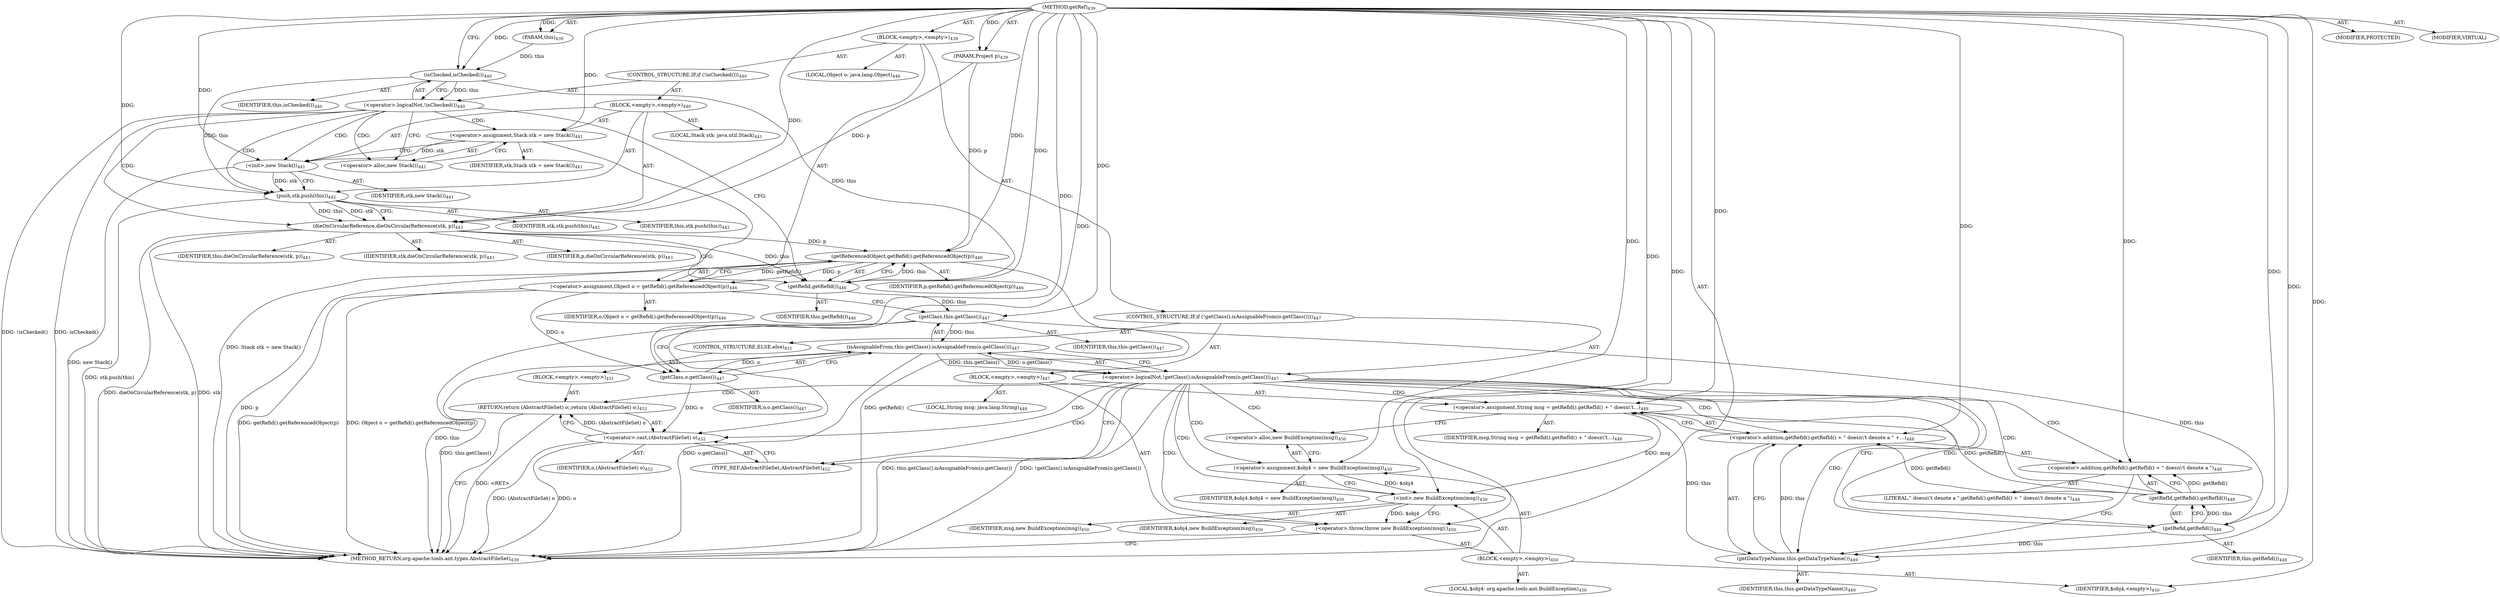 digraph "getRef" {  
"111669149718" [label = <(METHOD,getRef)<SUB>439</SUB>> ]
"115964117012" [label = <(PARAM,this)<SUB>439</SUB>> ]
"115964117057" [label = <(PARAM,Project p)<SUB>439</SUB>> ]
"25769803835" [label = <(BLOCK,&lt;empty&gt;,&lt;empty&gt;)<SUB>439</SUB>> ]
"47244640289" [label = <(CONTROL_STRUCTURE,IF,if (!isChecked()))<SUB>440</SUB>> ]
"30064771353" [label = <(&lt;operator&gt;.logicalNot,!isChecked())<SUB>440</SUB>> ]
"30064771354" [label = <(isChecked,isChecked())<SUB>440</SUB>> ]
"68719476790" [label = <(IDENTIFIER,this,isChecked())<SUB>440</SUB>> ]
"25769803836" [label = <(BLOCK,&lt;empty&gt;,&lt;empty&gt;)<SUB>440</SUB>> ]
"94489280530" [label = <(LOCAL,Stack stk: java.util.Stack)<SUB>441</SUB>> ]
"30064771355" [label = <(&lt;operator&gt;.assignment,Stack stk = new Stack())<SUB>441</SUB>> ]
"68719476998" [label = <(IDENTIFIER,stk,Stack stk = new Stack())<SUB>441</SUB>> ]
"30064771356" [label = <(&lt;operator&gt;.alloc,new Stack())<SUB>441</SUB>> ]
"30064771357" [label = <(&lt;init&gt;,new Stack())<SUB>441</SUB>> ]
"68719476999" [label = <(IDENTIFIER,stk,new Stack())<SUB>441</SUB>> ]
"30064771358" [label = <(push,stk.push(this))<SUB>442</SUB>> ]
"68719477000" [label = <(IDENTIFIER,stk,stk.push(this))<SUB>442</SUB>> ]
"68719476791" [label = <(IDENTIFIER,this,stk.push(this))<SUB>442</SUB>> ]
"30064771359" [label = <(dieOnCircularReference,dieOnCircularReference(stk, p))<SUB>443</SUB>> ]
"68719476792" [label = <(IDENTIFIER,this,dieOnCircularReference(stk, p))<SUB>443</SUB>> ]
"68719477001" [label = <(IDENTIFIER,stk,dieOnCircularReference(stk, p))<SUB>443</SUB>> ]
"68719477002" [label = <(IDENTIFIER,p,dieOnCircularReference(stk, p))<SUB>443</SUB>> ]
"94489280531" [label = <(LOCAL,Object o: java.lang.Object)<SUB>446</SUB>> ]
"30064771360" [label = <(&lt;operator&gt;.assignment,Object o = getRefid().getReferencedObject(p))<SUB>446</SUB>> ]
"68719477003" [label = <(IDENTIFIER,o,Object o = getRefid().getReferencedObject(p))<SUB>446</SUB>> ]
"30064771361" [label = <(getReferencedObject,getRefid().getReferencedObject(p))<SUB>446</SUB>> ]
"30064771362" [label = <(getRefid,getRefid())<SUB>446</SUB>> ]
"68719476793" [label = <(IDENTIFIER,this,getRefid())<SUB>446</SUB>> ]
"68719477004" [label = <(IDENTIFIER,p,getRefid().getReferencedObject(p))<SUB>446</SUB>> ]
"47244640290" [label = <(CONTROL_STRUCTURE,IF,if (!getClass().isAssignableFrom(o.getClass())))<SUB>447</SUB>> ]
"30064771363" [label = <(&lt;operator&gt;.logicalNot,!getClass().isAssignableFrom(o.getClass()))<SUB>447</SUB>> ]
"30064771364" [label = <(isAssignableFrom,this.getClass().isAssignableFrom(o.getClass()))<SUB>447</SUB>> ]
"30064771365" [label = <(getClass,this.getClass())<SUB>447</SUB>> ]
"68719476794" [label = <(IDENTIFIER,this,this.getClass())<SUB>447</SUB>> ]
"30064771366" [label = <(getClass,o.getClass())<SUB>447</SUB>> ]
"68719477005" [label = <(IDENTIFIER,o,o.getClass())<SUB>447</SUB>> ]
"25769803837" [label = <(BLOCK,&lt;empty&gt;,&lt;empty&gt;)<SUB>447</SUB>> ]
"94489280532" [label = <(LOCAL,String msg: java.lang.String)<SUB>448</SUB>> ]
"30064771367" [label = <(&lt;operator&gt;.assignment,String msg = getRefid().getRefId() + &quot; doesn\'t...)<SUB>448</SUB>> ]
"68719477006" [label = <(IDENTIFIER,msg,String msg = getRefid().getRefId() + &quot; doesn\'t...)<SUB>448</SUB>> ]
"30064771368" [label = <(&lt;operator&gt;.addition,getRefid().getRefId() + &quot; doesn\'t denote a &quot; +...)<SUB>448</SUB>> ]
"30064771369" [label = <(&lt;operator&gt;.addition,getRefid().getRefId() + &quot; doesn\'t denote a &quot;)<SUB>448</SUB>> ]
"30064771370" [label = <(getRefId,getRefid().getRefId())<SUB>448</SUB>> ]
"30064771371" [label = <(getRefid,getRefid())<SUB>448</SUB>> ]
"68719476795" [label = <(IDENTIFIER,this,getRefid())<SUB>448</SUB>> ]
"90194313237" [label = <(LITERAL,&quot; doesn\'t denote a &quot;,getRefid().getRefId() + &quot; doesn\'t denote a &quot;)<SUB>448</SUB>> ]
"30064771372" [label = <(getDataTypeName,this.getDataTypeName())<SUB>449</SUB>> ]
"68719476796" [label = <(IDENTIFIER,this,this.getDataTypeName())<SUB>449</SUB>> ]
"30064771373" [label = <(&lt;operator&gt;.throw,throw new BuildException(msg);)<SUB>450</SUB>> ]
"25769803838" [label = <(BLOCK,&lt;empty&gt;,&lt;empty&gt;)<SUB>450</SUB>> ]
"94489280533" [label = <(LOCAL,$obj4: org.apache.tools.ant.BuildException)<SUB>450</SUB>> ]
"30064771374" [label = <(&lt;operator&gt;.assignment,$obj4 = new BuildException(msg))<SUB>450</SUB>> ]
"68719477007" [label = <(IDENTIFIER,$obj4,$obj4 = new BuildException(msg))<SUB>450</SUB>> ]
"30064771375" [label = <(&lt;operator&gt;.alloc,new BuildException(msg))<SUB>450</SUB>> ]
"30064771376" [label = <(&lt;init&gt;,new BuildException(msg))<SUB>450</SUB>> ]
"68719477008" [label = <(IDENTIFIER,$obj4,new BuildException(msg))<SUB>450</SUB>> ]
"68719477009" [label = <(IDENTIFIER,msg,new BuildException(msg))<SUB>450</SUB>> ]
"68719477010" [label = <(IDENTIFIER,$obj4,&lt;empty&gt;)<SUB>450</SUB>> ]
"47244640291" [label = <(CONTROL_STRUCTURE,ELSE,else)<SUB>451</SUB>> ]
"25769803839" [label = <(BLOCK,&lt;empty&gt;,&lt;empty&gt;)<SUB>451</SUB>> ]
"146028888079" [label = <(RETURN,return (AbstractFileSet) o;,return (AbstractFileSet) o;)<SUB>452</SUB>> ]
"30064771377" [label = <(&lt;operator&gt;.cast,(AbstractFileSet) o)<SUB>452</SUB>> ]
"180388626437" [label = <(TYPE_REF,AbstractFileSet,AbstractFileSet)<SUB>452</SUB>> ]
"68719477011" [label = <(IDENTIFIER,o,(AbstractFileSet) o)<SUB>452</SUB>> ]
"133143986227" [label = <(MODIFIER,PROTECTED)> ]
"133143986228" [label = <(MODIFIER,VIRTUAL)> ]
"128849018902" [label = <(METHOD_RETURN,org.apache.tools.ant.types.AbstractFileSet)<SUB>439</SUB>> ]
  "111669149718" -> "115964117012"  [ label = "AST: "] 
  "111669149718" -> "115964117057"  [ label = "AST: "] 
  "111669149718" -> "25769803835"  [ label = "AST: "] 
  "111669149718" -> "133143986227"  [ label = "AST: "] 
  "111669149718" -> "133143986228"  [ label = "AST: "] 
  "111669149718" -> "128849018902"  [ label = "AST: "] 
  "25769803835" -> "47244640289"  [ label = "AST: "] 
  "25769803835" -> "94489280531"  [ label = "AST: "] 
  "25769803835" -> "30064771360"  [ label = "AST: "] 
  "25769803835" -> "47244640290"  [ label = "AST: "] 
  "47244640289" -> "30064771353"  [ label = "AST: "] 
  "47244640289" -> "25769803836"  [ label = "AST: "] 
  "30064771353" -> "30064771354"  [ label = "AST: "] 
  "30064771354" -> "68719476790"  [ label = "AST: "] 
  "25769803836" -> "94489280530"  [ label = "AST: "] 
  "25769803836" -> "30064771355"  [ label = "AST: "] 
  "25769803836" -> "30064771357"  [ label = "AST: "] 
  "25769803836" -> "30064771358"  [ label = "AST: "] 
  "25769803836" -> "30064771359"  [ label = "AST: "] 
  "30064771355" -> "68719476998"  [ label = "AST: "] 
  "30064771355" -> "30064771356"  [ label = "AST: "] 
  "30064771357" -> "68719476999"  [ label = "AST: "] 
  "30064771358" -> "68719477000"  [ label = "AST: "] 
  "30064771358" -> "68719476791"  [ label = "AST: "] 
  "30064771359" -> "68719476792"  [ label = "AST: "] 
  "30064771359" -> "68719477001"  [ label = "AST: "] 
  "30064771359" -> "68719477002"  [ label = "AST: "] 
  "30064771360" -> "68719477003"  [ label = "AST: "] 
  "30064771360" -> "30064771361"  [ label = "AST: "] 
  "30064771361" -> "30064771362"  [ label = "AST: "] 
  "30064771361" -> "68719477004"  [ label = "AST: "] 
  "30064771362" -> "68719476793"  [ label = "AST: "] 
  "47244640290" -> "30064771363"  [ label = "AST: "] 
  "47244640290" -> "25769803837"  [ label = "AST: "] 
  "47244640290" -> "47244640291"  [ label = "AST: "] 
  "30064771363" -> "30064771364"  [ label = "AST: "] 
  "30064771364" -> "30064771365"  [ label = "AST: "] 
  "30064771364" -> "30064771366"  [ label = "AST: "] 
  "30064771365" -> "68719476794"  [ label = "AST: "] 
  "30064771366" -> "68719477005"  [ label = "AST: "] 
  "25769803837" -> "94489280532"  [ label = "AST: "] 
  "25769803837" -> "30064771367"  [ label = "AST: "] 
  "25769803837" -> "30064771373"  [ label = "AST: "] 
  "30064771367" -> "68719477006"  [ label = "AST: "] 
  "30064771367" -> "30064771368"  [ label = "AST: "] 
  "30064771368" -> "30064771369"  [ label = "AST: "] 
  "30064771368" -> "30064771372"  [ label = "AST: "] 
  "30064771369" -> "30064771370"  [ label = "AST: "] 
  "30064771369" -> "90194313237"  [ label = "AST: "] 
  "30064771370" -> "30064771371"  [ label = "AST: "] 
  "30064771371" -> "68719476795"  [ label = "AST: "] 
  "30064771372" -> "68719476796"  [ label = "AST: "] 
  "30064771373" -> "25769803838"  [ label = "AST: "] 
  "25769803838" -> "94489280533"  [ label = "AST: "] 
  "25769803838" -> "30064771374"  [ label = "AST: "] 
  "25769803838" -> "30064771376"  [ label = "AST: "] 
  "25769803838" -> "68719477010"  [ label = "AST: "] 
  "30064771374" -> "68719477007"  [ label = "AST: "] 
  "30064771374" -> "30064771375"  [ label = "AST: "] 
  "30064771376" -> "68719477008"  [ label = "AST: "] 
  "30064771376" -> "68719477009"  [ label = "AST: "] 
  "47244640291" -> "25769803839"  [ label = "AST: "] 
  "25769803839" -> "146028888079"  [ label = "AST: "] 
  "146028888079" -> "30064771377"  [ label = "AST: "] 
  "30064771377" -> "180388626437"  [ label = "AST: "] 
  "30064771377" -> "68719477011"  [ label = "AST: "] 
  "30064771360" -> "30064771365"  [ label = "CFG: "] 
  "30064771353" -> "30064771356"  [ label = "CFG: "] 
  "30064771353" -> "30064771362"  [ label = "CFG: "] 
  "30064771361" -> "30064771360"  [ label = "CFG: "] 
  "30064771363" -> "180388626437"  [ label = "CFG: "] 
  "30064771363" -> "30064771371"  [ label = "CFG: "] 
  "30064771354" -> "30064771353"  [ label = "CFG: "] 
  "30064771355" -> "30064771357"  [ label = "CFG: "] 
  "30064771357" -> "30064771358"  [ label = "CFG: "] 
  "30064771358" -> "30064771359"  [ label = "CFG: "] 
  "30064771359" -> "30064771362"  [ label = "CFG: "] 
  "30064771362" -> "30064771361"  [ label = "CFG: "] 
  "30064771364" -> "30064771363"  [ label = "CFG: "] 
  "30064771367" -> "30064771375"  [ label = "CFG: "] 
  "30064771373" -> "128849018902"  [ label = "CFG: "] 
  "30064771356" -> "30064771355"  [ label = "CFG: "] 
  "30064771365" -> "30064771366"  [ label = "CFG: "] 
  "30064771366" -> "30064771364"  [ label = "CFG: "] 
  "30064771368" -> "30064771367"  [ label = "CFG: "] 
  "146028888079" -> "128849018902"  [ label = "CFG: "] 
  "30064771369" -> "30064771372"  [ label = "CFG: "] 
  "30064771372" -> "30064771368"  [ label = "CFG: "] 
  "30064771374" -> "30064771376"  [ label = "CFG: "] 
  "30064771376" -> "30064771373"  [ label = "CFG: "] 
  "30064771377" -> "146028888079"  [ label = "CFG: "] 
  "30064771370" -> "30064771369"  [ label = "CFG: "] 
  "30064771375" -> "30064771374"  [ label = "CFG: "] 
  "180388626437" -> "30064771377"  [ label = "CFG: "] 
  "30064771371" -> "30064771370"  [ label = "CFG: "] 
  "111669149718" -> "30064771354"  [ label = "CFG: "] 
  "146028888079" -> "128849018902"  [ label = "DDG: &lt;RET&gt;"] 
  "30064771353" -> "128849018902"  [ label = "DDG: isChecked()"] 
  "30064771353" -> "128849018902"  [ label = "DDG: !isChecked()"] 
  "30064771355" -> "128849018902"  [ label = "DDG: Stack stk = new Stack()"] 
  "30064771357" -> "128849018902"  [ label = "DDG: new Stack()"] 
  "30064771358" -> "128849018902"  [ label = "DDG: stk.push(this)"] 
  "30064771359" -> "128849018902"  [ label = "DDG: stk"] 
  "30064771359" -> "128849018902"  [ label = "DDG: dieOnCircularReference(stk, p)"] 
  "30064771361" -> "128849018902"  [ label = "DDG: getRefid()"] 
  "30064771361" -> "128849018902"  [ label = "DDG: p"] 
  "30064771360" -> "128849018902"  [ label = "DDG: getRefid().getReferencedObject(p)"] 
  "30064771360" -> "128849018902"  [ label = "DDG: Object o = getRefid().getReferencedObject(p)"] 
  "30064771365" -> "128849018902"  [ label = "DDG: this"] 
  "30064771364" -> "128849018902"  [ label = "DDG: this.getClass()"] 
  "30064771364" -> "128849018902"  [ label = "DDG: o.getClass()"] 
  "30064771363" -> "128849018902"  [ label = "DDG: this.getClass().isAssignableFrom(o.getClass())"] 
  "30064771363" -> "128849018902"  [ label = "DDG: !getClass().isAssignableFrom(o.getClass())"] 
  "30064771377" -> "128849018902"  [ label = "DDG: o"] 
  "30064771377" -> "128849018902"  [ label = "DDG: (AbstractFileSet) o"] 
  "111669149718" -> "115964117012"  [ label = "DDG: "] 
  "111669149718" -> "115964117057"  [ label = "DDG: "] 
  "30064771361" -> "30064771360"  [ label = "DDG: getRefid()"] 
  "30064771361" -> "30064771360"  [ label = "DDG: p"] 
  "30064771354" -> "30064771353"  [ label = "DDG: this"] 
  "111669149718" -> "30064771355"  [ label = "DDG: "] 
  "30064771362" -> "30064771361"  [ label = "DDG: this"] 
  "115964117057" -> "30064771361"  [ label = "DDG: p"] 
  "30064771359" -> "30064771361"  [ label = "DDG: p"] 
  "111669149718" -> "30064771361"  [ label = "DDG: "] 
  "30064771364" -> "30064771363"  [ label = "DDG: this.getClass()"] 
  "30064771364" -> "30064771363"  [ label = "DDG: o.getClass()"] 
  "30064771370" -> "30064771367"  [ label = "DDG: getRefid()"] 
  "111669149718" -> "30064771367"  [ label = "DDG: "] 
  "30064771372" -> "30064771367"  [ label = "DDG: this"] 
  "115964117012" -> "30064771354"  [ label = "DDG: this"] 
  "111669149718" -> "30064771354"  [ label = "DDG: "] 
  "30064771355" -> "30064771357"  [ label = "DDG: stk"] 
  "111669149718" -> "30064771357"  [ label = "DDG: "] 
  "30064771357" -> "30064771358"  [ label = "DDG: stk"] 
  "111669149718" -> "30064771358"  [ label = "DDG: "] 
  "30064771354" -> "30064771358"  [ label = "DDG: this"] 
  "30064771358" -> "30064771359"  [ label = "DDG: this"] 
  "111669149718" -> "30064771359"  [ label = "DDG: "] 
  "30064771358" -> "30064771359"  [ label = "DDG: stk"] 
  "115964117057" -> "30064771359"  [ label = "DDG: p"] 
  "30064771354" -> "30064771362"  [ label = "DDG: this"] 
  "30064771359" -> "30064771362"  [ label = "DDG: this"] 
  "111669149718" -> "30064771362"  [ label = "DDG: "] 
  "30064771365" -> "30064771364"  [ label = "DDG: this"] 
  "30064771366" -> "30064771364"  [ label = "DDG: o"] 
  "30064771376" -> "30064771373"  [ label = "DDG: $obj4"] 
  "111669149718" -> "30064771373"  [ label = "DDG: "] 
  "30064771377" -> "146028888079"  [ label = "DDG: (AbstractFileSet) o"] 
  "30064771362" -> "30064771365"  [ label = "DDG: this"] 
  "111669149718" -> "30064771365"  [ label = "DDG: "] 
  "30064771360" -> "30064771366"  [ label = "DDG: o"] 
  "111669149718" -> "30064771366"  [ label = "DDG: "] 
  "30064771370" -> "30064771368"  [ label = "DDG: getRefid()"] 
  "111669149718" -> "30064771368"  [ label = "DDG: "] 
  "30064771372" -> "30064771368"  [ label = "DDG: this"] 
  "111669149718" -> "30064771374"  [ label = "DDG: "] 
  "111669149718" -> "68719477010"  [ label = "DDG: "] 
  "111669149718" -> "30064771377"  [ label = "DDG: "] 
  "30064771366" -> "30064771377"  [ label = "DDG: o"] 
  "30064771370" -> "30064771369"  [ label = "DDG: getRefid()"] 
  "111669149718" -> "30064771369"  [ label = "DDG: "] 
  "30064771371" -> "30064771372"  [ label = "DDG: this"] 
  "111669149718" -> "30064771372"  [ label = "DDG: "] 
  "30064771374" -> "30064771376"  [ label = "DDG: $obj4"] 
  "111669149718" -> "30064771376"  [ label = "DDG: "] 
  "30064771367" -> "30064771376"  [ label = "DDG: msg"] 
  "30064771371" -> "30064771370"  [ label = "DDG: this"] 
  "30064771365" -> "30064771371"  [ label = "DDG: this"] 
  "111669149718" -> "30064771371"  [ label = "DDG: "] 
  "30064771353" -> "30064771358"  [ label = "CDG: "] 
  "30064771353" -> "30064771359"  [ label = "CDG: "] 
  "30064771353" -> "30064771356"  [ label = "CDG: "] 
  "30064771353" -> "30064771357"  [ label = "CDG: "] 
  "30064771353" -> "30064771355"  [ label = "CDG: "] 
  "30064771363" -> "146028888079"  [ label = "CDG: "] 
  "30064771363" -> "180388626437"  [ label = "CDG: "] 
  "30064771363" -> "30064771376"  [ label = "CDG: "] 
  "30064771363" -> "30064771377"  [ label = "CDG: "] 
  "30064771363" -> "30064771374"  [ label = "CDG: "] 
  "30064771363" -> "30064771375"  [ label = "CDG: "] 
  "30064771363" -> "30064771368"  [ label = "CDG: "] 
  "30064771363" -> "30064771369"  [ label = "CDG: "] 
  "30064771363" -> "30064771367"  [ label = "CDG: "] 
  "30064771363" -> "30064771372"  [ label = "CDG: "] 
  "30064771363" -> "30064771373"  [ label = "CDG: "] 
  "30064771363" -> "30064771370"  [ label = "CDG: "] 
  "30064771363" -> "30064771371"  [ label = "CDG: "] 
}
